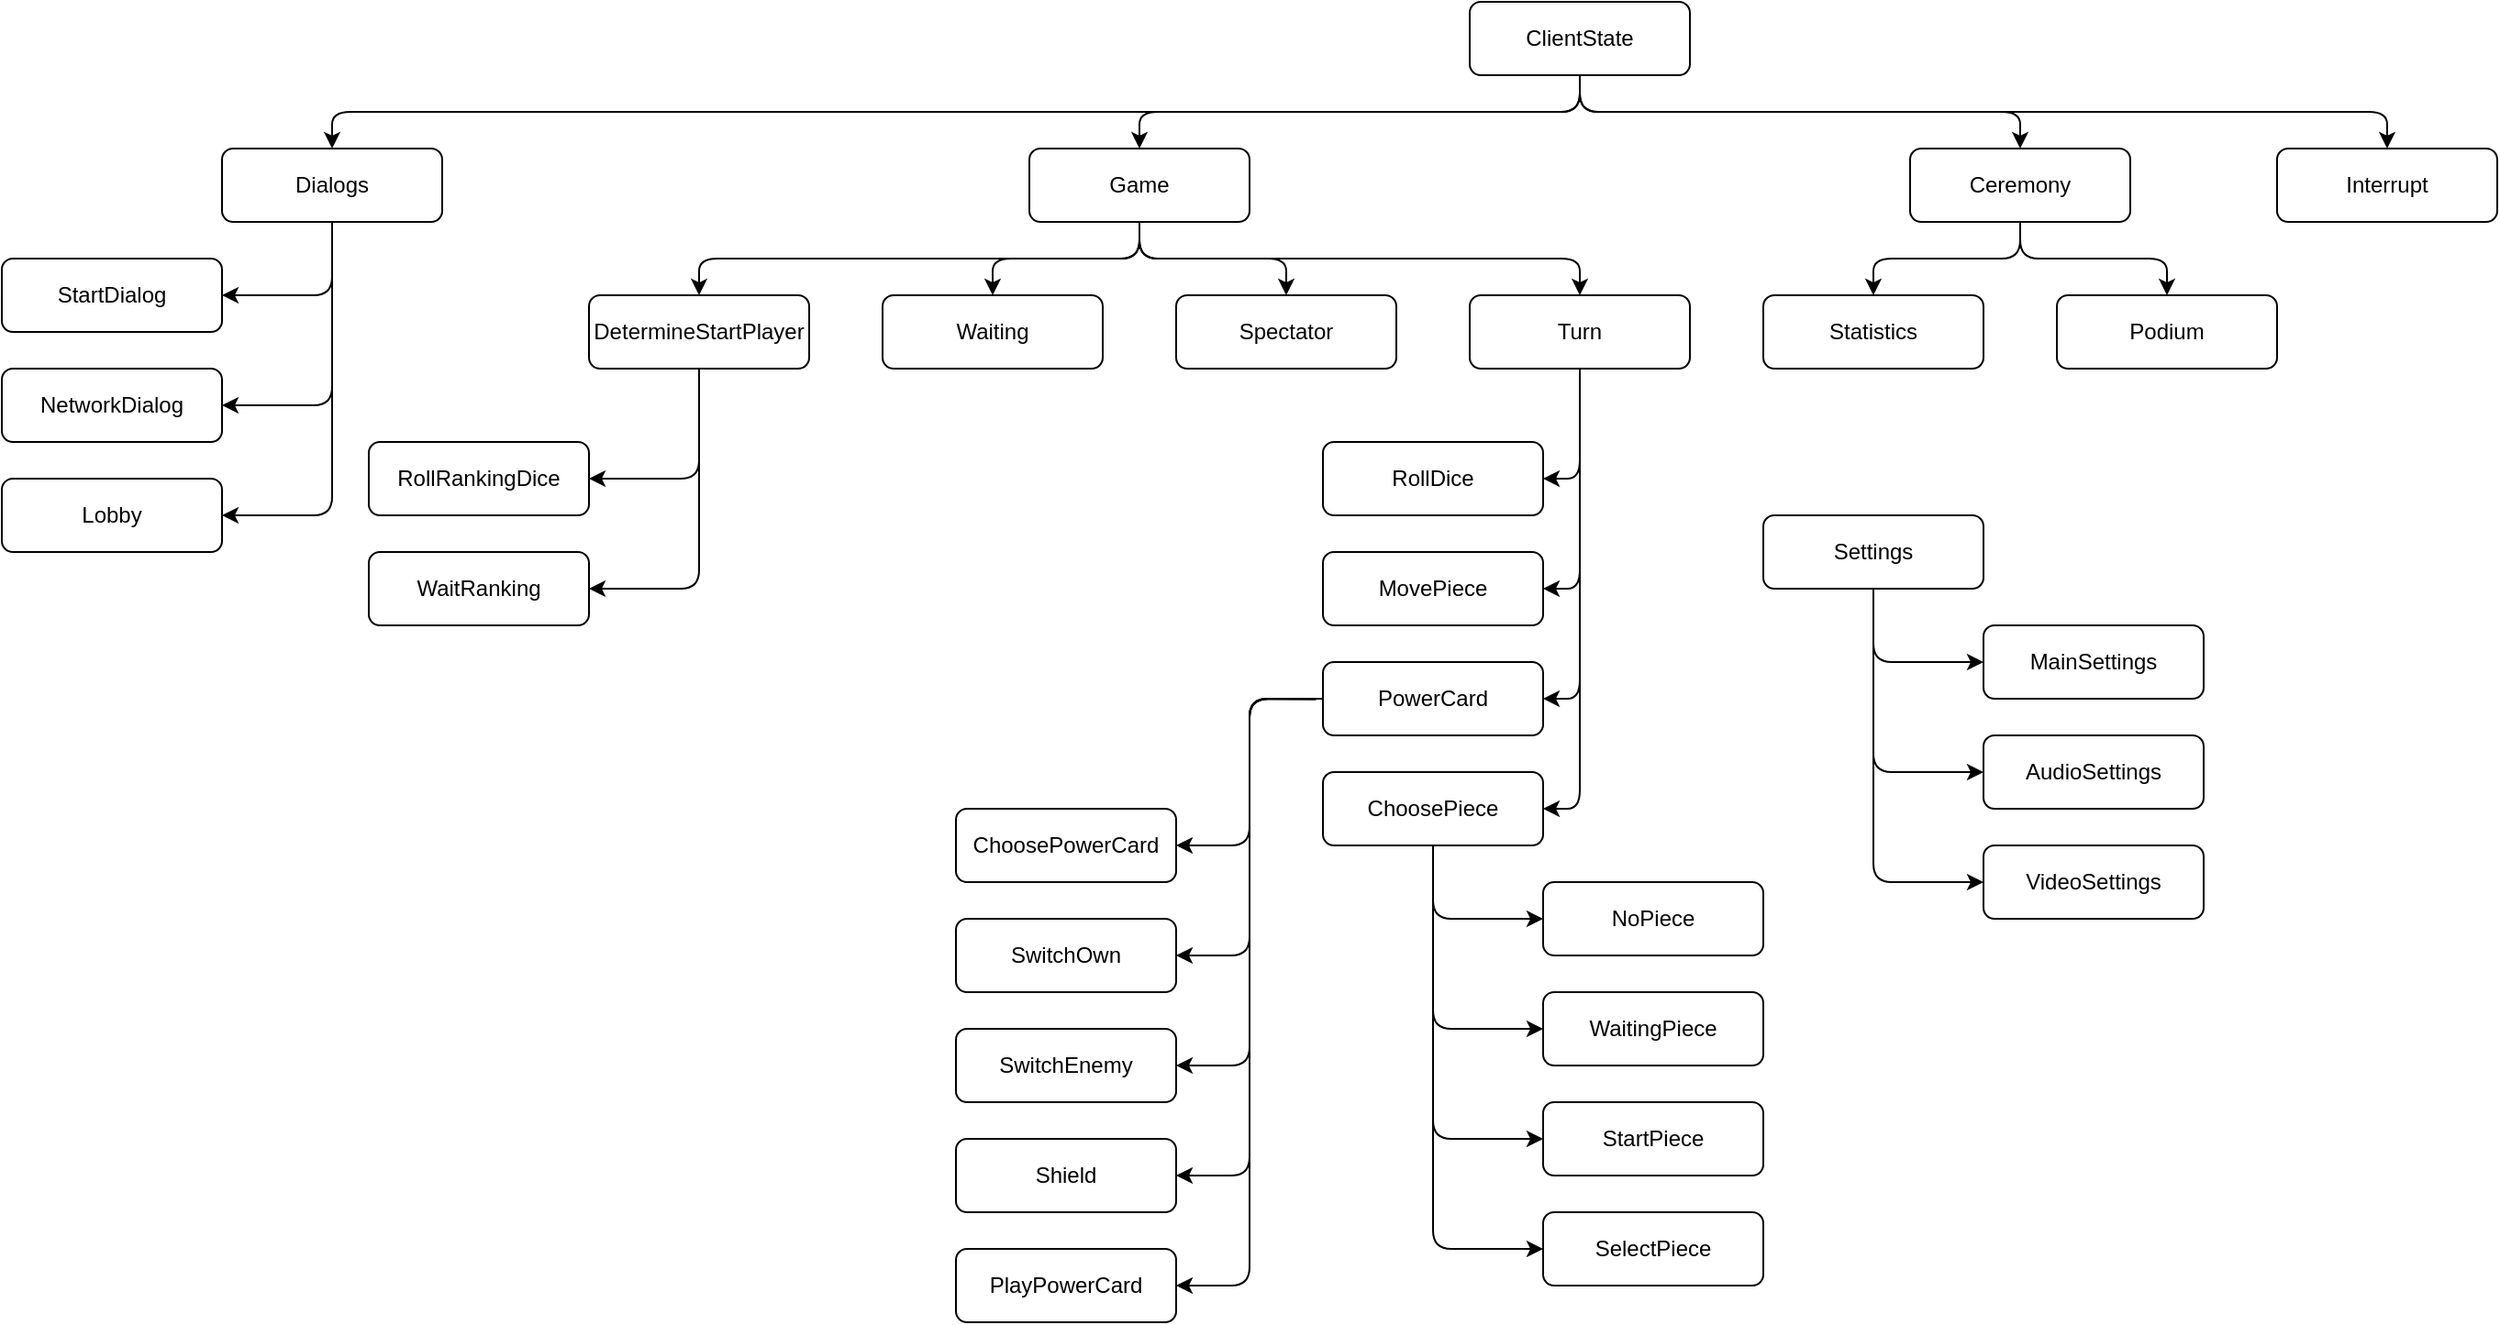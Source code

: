<mxfile version="24.7.8">
  <diagram name="Seite-1" id="_J14e722aSFXRq6Qr4kx">
    <mxGraphModel dx="2501" dy="836" grid="1" gridSize="10" guides="1" tooltips="1" connect="1" arrows="1" fold="1" page="1" pageScale="1" pageWidth="827" pageHeight="1169" math="0" shadow="0">
      <root>
        <mxCell id="0" />
        <mxCell id="1" parent="0" />
        <mxCell id="3wJQxUDuditisHTfOeoM-8" style="edgeStyle=orthogonalEdgeStyle;rounded=1;orthogonalLoop=1;jettySize=auto;html=1;entryX=0.5;entryY=0;entryDx=0;entryDy=0;curved=0;exitX=0.5;exitY=1;exitDx=0;exitDy=0;" parent="1" source="3wJQxUDuditisHTfOeoM-1" target="3wJQxUDuditisHTfOeoM-4" edge="1">
          <mxGeometry relative="1" as="geometry" />
        </mxCell>
        <mxCell id="3wJQxUDuditisHTfOeoM-9" style="edgeStyle=orthogonalEdgeStyle;rounded=1;orthogonalLoop=1;jettySize=auto;html=1;exitX=0.5;exitY=1;exitDx=0;exitDy=0;entryX=0.5;entryY=0;entryDx=0;entryDy=0;curved=0;" parent="1" source="3wJQxUDuditisHTfOeoM-1" target="3wJQxUDuditisHTfOeoM-5" edge="1">
          <mxGeometry relative="1" as="geometry" />
        </mxCell>
        <mxCell id="3wJQxUDuditisHTfOeoM-10" style="edgeStyle=orthogonalEdgeStyle;rounded=1;orthogonalLoop=1;jettySize=auto;html=1;exitX=0.5;exitY=1;exitDx=0;exitDy=0;entryX=0.5;entryY=0;entryDx=0;entryDy=0;curved=0;" parent="1" source="3wJQxUDuditisHTfOeoM-1" target="3wJQxUDuditisHTfOeoM-2" edge="1">
          <mxGeometry relative="1" as="geometry">
            <Array as="points">
              <mxPoint x="540" y="260" />
              <mxPoint x="-140" y="260" />
            </Array>
          </mxGeometry>
        </mxCell>
        <mxCell id="VDQVzIUXdgFNJ9v3Tw5f-2" style="edgeStyle=orthogonalEdgeStyle;rounded=1;orthogonalLoop=1;jettySize=auto;html=1;exitX=0.5;exitY=1;exitDx=0;exitDy=0;entryX=0.5;entryY=0;entryDx=0;entryDy=0;curved=0;" parent="1" source="3wJQxUDuditisHTfOeoM-1" target="VDQVzIUXdgFNJ9v3Tw5f-1" edge="1">
          <mxGeometry relative="1" as="geometry" />
        </mxCell>
        <mxCell id="3wJQxUDuditisHTfOeoM-1" value="ClientState" style="rounded=1;whiteSpace=wrap;html=1;" parent="1" vertex="1">
          <mxGeometry x="480" y="200" width="120" height="40" as="geometry" />
        </mxCell>
        <mxCell id="VdkRYNcX7WZKyynGcT-X-24" style="edgeStyle=orthogonalEdgeStyle;rounded=1;orthogonalLoop=1;jettySize=auto;html=1;exitX=0.5;exitY=1;exitDx=0;exitDy=0;entryX=1;entryY=0.5;entryDx=0;entryDy=0;curved=0;" parent="1" source="3wJQxUDuditisHTfOeoM-2" target="3wJQxUDuditisHTfOeoM-35" edge="1">
          <mxGeometry relative="1" as="geometry" />
        </mxCell>
        <mxCell id="VdkRYNcX7WZKyynGcT-X-25" style="edgeStyle=orthogonalEdgeStyle;rounded=1;orthogonalLoop=1;jettySize=auto;html=1;exitX=0.5;exitY=1;exitDx=0;exitDy=0;entryX=1;entryY=0.5;entryDx=0;entryDy=0;curved=0;" parent="1" source="3wJQxUDuditisHTfOeoM-2" target="ApsQ1okIN2OmvQCwxGVv-1" edge="1">
          <mxGeometry relative="1" as="geometry" />
        </mxCell>
        <mxCell id="VdkRYNcX7WZKyynGcT-X-26" style="edgeStyle=orthogonalEdgeStyle;rounded=1;orthogonalLoop=1;jettySize=auto;html=1;exitX=0.5;exitY=1;exitDx=0;exitDy=0;entryX=1;entryY=0.5;entryDx=0;entryDy=0;curved=0;" parent="1" source="3wJQxUDuditisHTfOeoM-2" target="VdkRYNcX7WZKyynGcT-X-1" edge="1">
          <mxGeometry relative="1" as="geometry">
            <Array as="points">
              <mxPoint x="-140" y="480" />
            </Array>
          </mxGeometry>
        </mxCell>
        <mxCell id="3wJQxUDuditisHTfOeoM-2" value="Dialogs" style="rounded=1;whiteSpace=wrap;html=1;" parent="1" vertex="1">
          <mxGeometry x="-200" y="280" width="120" height="40" as="geometry" />
        </mxCell>
        <mxCell id="3wJQxUDuditisHTfOeoM-20" style="edgeStyle=orthogonalEdgeStyle;rounded=1;orthogonalLoop=1;jettySize=auto;html=1;entryX=0.5;entryY=0;entryDx=0;entryDy=0;exitX=0.5;exitY=1;exitDx=0;exitDy=0;curved=0;" parent="1" source="3wJQxUDuditisHTfOeoM-4" target="3wJQxUDuditisHTfOeoM-18" edge="1">
          <mxGeometry relative="1" as="geometry">
            <mxPoint x="350" y="360" as="sourcePoint" />
            <Array as="points">
              <mxPoint x="300" y="340" />
              <mxPoint x="540" y="340" />
            </Array>
          </mxGeometry>
        </mxCell>
        <mxCell id="3wJQxUDuditisHTfOeoM-22" style="edgeStyle=orthogonalEdgeStyle;rounded=1;orthogonalLoop=1;jettySize=auto;html=1;entryX=0.5;entryY=0;entryDx=0;entryDy=0;exitX=0.5;exitY=1;exitDx=0;exitDy=0;curved=0;" parent="1" source="3wJQxUDuditisHTfOeoM-4" target="3wJQxUDuditisHTfOeoM-17" edge="1">
          <mxGeometry relative="1" as="geometry">
            <Array as="points">
              <mxPoint x="300" y="340" />
              <mxPoint x="380" y="340" />
            </Array>
          </mxGeometry>
        </mxCell>
        <mxCell id="3wJQxUDuditisHTfOeoM-23" style="edgeStyle=orthogonalEdgeStyle;rounded=1;orthogonalLoop=1;jettySize=auto;html=1;exitX=0.5;exitY=1;exitDx=0;exitDy=0;entryX=0.5;entryY=0;entryDx=0;entryDy=0;curved=0;" parent="1" source="3wJQxUDuditisHTfOeoM-4" target="3wJQxUDuditisHTfOeoM-15" edge="1">
          <mxGeometry relative="1" as="geometry">
            <Array as="points">
              <mxPoint x="300" y="340" />
              <mxPoint x="220" y="340" />
            </Array>
          </mxGeometry>
        </mxCell>
        <mxCell id="3wJQxUDuditisHTfOeoM-4" value="Game" style="rounded=1;whiteSpace=wrap;html=1;" parent="1" vertex="1">
          <mxGeometry x="240" y="280" width="120" height="40" as="geometry" />
        </mxCell>
        <mxCell id="Wiq9BrdqeSOfgZ8o6nAK-1" style="edgeStyle=orthogonalEdgeStyle;rounded=1;orthogonalLoop=1;jettySize=auto;html=1;exitX=0.5;exitY=1;exitDx=0;exitDy=0;entryX=0.5;entryY=0;entryDx=0;entryDy=0;curved=0;" parent="1" source="3wJQxUDuditisHTfOeoM-5" target="3wJQxUDuditisHTfOeoM-6" edge="1">
          <mxGeometry relative="1" as="geometry" />
        </mxCell>
        <mxCell id="Wiq9BrdqeSOfgZ8o6nAK-2" style="edgeStyle=orthogonalEdgeStyle;rounded=1;orthogonalLoop=1;jettySize=auto;html=1;exitX=0.5;exitY=1;exitDx=0;exitDy=0;entryX=0.5;entryY=0;entryDx=0;entryDy=0;curved=0;" parent="1" source="3wJQxUDuditisHTfOeoM-5" target="3wJQxUDuditisHTfOeoM-7" edge="1">
          <mxGeometry relative="1" as="geometry" />
        </mxCell>
        <mxCell id="3wJQxUDuditisHTfOeoM-5" value="Ceremony" style="rounded=1;whiteSpace=wrap;html=1;" parent="1" vertex="1">
          <mxGeometry x="720" y="280" width="120" height="40" as="geometry" />
        </mxCell>
        <mxCell id="3wJQxUDuditisHTfOeoM-6" value="Podium" style="rounded=1;whiteSpace=wrap;html=1;" parent="1" vertex="1">
          <mxGeometry x="800" y="360" width="120" height="40" as="geometry" />
        </mxCell>
        <mxCell id="3wJQxUDuditisHTfOeoM-7" value="Statistics" style="rounded=1;whiteSpace=wrap;html=1;" parent="1" vertex="1">
          <mxGeometry x="640" y="360" width="120" height="40" as="geometry" />
        </mxCell>
        <mxCell id="VdkRYNcX7WZKyynGcT-X-6" style="edgeStyle=orthogonalEdgeStyle;rounded=1;orthogonalLoop=1;jettySize=auto;html=1;exitX=0.5;exitY=1;exitDx=0;exitDy=0;entryX=1;entryY=0.5;entryDx=0;entryDy=0;curved=0;" parent="1" source="3wJQxUDuditisHTfOeoM-13" target="3wJQxUDuditisHTfOeoM-53" edge="1">
          <mxGeometry relative="1" as="geometry" />
        </mxCell>
        <mxCell id="VdkRYNcX7WZKyynGcT-X-8" style="edgeStyle=orthogonalEdgeStyle;rounded=1;orthogonalLoop=1;jettySize=auto;html=1;exitX=0.5;exitY=1;exitDx=0;exitDy=0;entryX=1;entryY=0.5;entryDx=0;entryDy=0;curved=0;" parent="1" source="3wJQxUDuditisHTfOeoM-13" target="VdkRYNcX7WZKyynGcT-X-4" edge="1">
          <mxGeometry relative="1" as="geometry" />
        </mxCell>
        <mxCell id="3wJQxUDuditisHTfOeoM-13" value="DetermineStartPlayer" style="rounded=1;whiteSpace=wrap;html=1;" parent="1" vertex="1">
          <mxGeometry y="360" width="120" height="40" as="geometry" />
        </mxCell>
        <mxCell id="3wJQxUDuditisHTfOeoM-15" value="Waiting" style="rounded=1;whiteSpace=wrap;html=1;" parent="1" vertex="1">
          <mxGeometry x="160" y="360" width="120" height="40" as="geometry" />
        </mxCell>
        <mxCell id="3wJQxUDuditisHTfOeoM-17" value="Spectator" style="rounded=1;whiteSpace=wrap;html=1;" parent="1" vertex="1">
          <mxGeometry x="320" y="360" width="120" height="40" as="geometry" />
        </mxCell>
        <mxCell id="VdkRYNcX7WZKyynGcT-X-32" style="edgeStyle=orthogonalEdgeStyle;rounded=1;orthogonalLoop=1;jettySize=auto;html=1;exitX=0.5;exitY=1;exitDx=0;exitDy=0;entryX=1;entryY=0.5;entryDx=0;entryDy=0;curved=0;" parent="1" source="3wJQxUDuditisHTfOeoM-18" target="3wJQxUDuditisHTfOeoM-26" edge="1">
          <mxGeometry relative="1" as="geometry" />
        </mxCell>
        <mxCell id="VdkRYNcX7WZKyynGcT-X-33" style="edgeStyle=orthogonalEdgeStyle;rounded=1;orthogonalLoop=1;jettySize=auto;html=1;exitX=0.5;exitY=1;exitDx=0;exitDy=0;entryX=1;entryY=0.5;entryDx=0;entryDy=0;curved=0;" parent="1" source="3wJQxUDuditisHTfOeoM-18" target="3wJQxUDuditisHTfOeoM-30" edge="1">
          <mxGeometry relative="1" as="geometry" />
        </mxCell>
        <mxCell id="VdkRYNcX7WZKyynGcT-X-34" style="edgeStyle=orthogonalEdgeStyle;rounded=1;orthogonalLoop=1;jettySize=auto;html=1;exitX=0.5;exitY=1;exitDx=0;exitDy=0;entryX=1;entryY=0.5;entryDx=0;entryDy=0;curved=0;" parent="1" source="3wJQxUDuditisHTfOeoM-18" target="3wJQxUDuditisHTfOeoM-25" edge="1">
          <mxGeometry relative="1" as="geometry" />
        </mxCell>
        <mxCell id="VdkRYNcX7WZKyynGcT-X-35" style="edgeStyle=orthogonalEdgeStyle;rounded=1;orthogonalLoop=1;jettySize=auto;html=1;exitX=0.5;exitY=1;exitDx=0;exitDy=0;entryX=1;entryY=0.5;entryDx=0;entryDy=0;curved=0;" parent="1" source="3wJQxUDuditisHTfOeoM-18" target="3wJQxUDuditisHTfOeoM-29" edge="1">
          <mxGeometry relative="1" as="geometry" />
        </mxCell>
        <mxCell id="3wJQxUDuditisHTfOeoM-18" value="Turn" style="rounded=1;whiteSpace=wrap;html=1;" parent="1" vertex="1">
          <mxGeometry x="480" y="360" width="120" height="40" as="geometry" />
        </mxCell>
        <mxCell id="3wJQxUDuditisHTfOeoM-24" style="edgeStyle=orthogonalEdgeStyle;rounded=1;orthogonalLoop=1;jettySize=auto;html=1;exitX=0.5;exitY=1;exitDx=0;exitDy=0;entryX=0.5;entryY=0;entryDx=0;entryDy=0;curved=0;" parent="1" source="3wJQxUDuditisHTfOeoM-4" target="3wJQxUDuditisHTfOeoM-13" edge="1">
          <mxGeometry relative="1" as="geometry">
            <mxPoint x="53" y="470" as="targetPoint" />
            <Array as="points">
              <mxPoint x="300" y="340" />
              <mxPoint x="60" y="340" />
            </Array>
          </mxGeometry>
        </mxCell>
        <mxCell id="VdkRYNcX7WZKyynGcT-X-12" style="edgeStyle=orthogonalEdgeStyle;rounded=1;orthogonalLoop=1;jettySize=auto;html=1;exitX=-0.031;exitY=0.508;exitDx=0;exitDy=0;entryX=1;entryY=0.5;entryDx=0;entryDy=0;exitPerimeter=0;curved=0;" parent="1" source="3wJQxUDuditisHTfOeoM-25" target="3wJQxUDuditisHTfOeoM-48" edge="1">
          <mxGeometry relative="1" as="geometry">
            <mxPoint x="380" y="680" as="sourcePoint" />
          </mxGeometry>
        </mxCell>
        <mxCell id="VdkRYNcX7WZKyynGcT-X-13" style="edgeStyle=orthogonalEdgeStyle;rounded=1;orthogonalLoop=1;jettySize=auto;html=1;exitX=0;exitY=0.5;exitDx=0;exitDy=0;entryX=1;entryY=0.5;entryDx=0;entryDy=0;curved=0;" parent="1" source="3wJQxUDuditisHTfOeoM-25" target="VdkRYNcX7WZKyynGcT-X-10" edge="1">
          <mxGeometry relative="1" as="geometry">
            <mxPoint x="380" y="680" as="sourcePoint" />
          </mxGeometry>
        </mxCell>
        <mxCell id="VdkRYNcX7WZKyynGcT-X-14" style="edgeStyle=orthogonalEdgeStyle;rounded=1;orthogonalLoop=1;jettySize=auto;html=1;exitX=0;exitY=0.5;exitDx=0;exitDy=0;entryX=1;entryY=0.5;entryDx=0;entryDy=0;curved=0;" parent="1" source="3wJQxUDuditisHTfOeoM-25" target="VdkRYNcX7WZKyynGcT-X-11" edge="1">
          <mxGeometry relative="1" as="geometry">
            <mxPoint x="380" y="680" as="sourcePoint" />
          </mxGeometry>
        </mxCell>
        <mxCell id="VdkRYNcX7WZKyynGcT-X-15" style="edgeStyle=orthogonalEdgeStyle;rounded=1;orthogonalLoop=1;jettySize=auto;html=1;exitX=0;exitY=0.5;exitDx=0;exitDy=0;entryX=1;entryY=0.5;entryDx=0;entryDy=0;curved=0;" parent="1" source="3wJQxUDuditisHTfOeoM-25" target="3wJQxUDuditisHTfOeoM-50" edge="1">
          <mxGeometry relative="1" as="geometry">
            <mxPoint x="380" y="680" as="sourcePoint" />
          </mxGeometry>
        </mxCell>
        <mxCell id="VdkRYNcX7WZKyynGcT-X-17" style="edgeStyle=orthogonalEdgeStyle;rounded=1;orthogonalLoop=1;jettySize=auto;html=1;exitX=0;exitY=0.5;exitDx=0;exitDy=0;entryX=1;entryY=0.5;entryDx=0;entryDy=0;curved=0;" parent="1" source="3wJQxUDuditisHTfOeoM-25" target="VdkRYNcX7WZKyynGcT-X-16" edge="1">
          <mxGeometry relative="1" as="geometry">
            <mxPoint x="380" y="680" as="sourcePoint" />
          </mxGeometry>
        </mxCell>
        <mxCell id="3wJQxUDuditisHTfOeoM-25" value="PowerCard" style="rounded=1;whiteSpace=wrap;html=1;" parent="1" vertex="1">
          <mxGeometry x="400" y="560" width="120" height="40" as="geometry" />
        </mxCell>
        <mxCell id="3wJQxUDuditisHTfOeoM-26" value="RollDice" style="rounded=1;whiteSpace=wrap;html=1;" parent="1" vertex="1">
          <mxGeometry x="400" y="440" width="120" height="40" as="geometry" />
        </mxCell>
        <mxCell id="VdkRYNcX7WZKyynGcT-X-27" style="edgeStyle=orthogonalEdgeStyle;rounded=1;orthogonalLoop=1;jettySize=auto;html=1;exitX=0.5;exitY=1;exitDx=0;exitDy=0;entryX=0;entryY=0.5;entryDx=0;entryDy=0;curved=0;" parent="1" source="3wJQxUDuditisHTfOeoM-29" target="3wJQxUDuditisHTfOeoM-62" edge="1">
          <mxGeometry relative="1" as="geometry" />
        </mxCell>
        <mxCell id="VdkRYNcX7WZKyynGcT-X-28" style="edgeStyle=orthogonalEdgeStyle;rounded=1;orthogonalLoop=1;jettySize=auto;html=1;exitX=0.5;exitY=1;exitDx=0;exitDy=0;entryX=0;entryY=0.5;entryDx=0;entryDy=0;curved=0;" parent="1" source="3wJQxUDuditisHTfOeoM-29" target="3wJQxUDuditisHTfOeoM-65" edge="1">
          <mxGeometry relative="1" as="geometry" />
        </mxCell>
        <mxCell id="VdkRYNcX7WZKyynGcT-X-29" style="edgeStyle=orthogonalEdgeStyle;rounded=1;orthogonalLoop=1;jettySize=auto;html=1;exitX=0.5;exitY=1;exitDx=0;exitDy=0;entryX=0;entryY=0.5;entryDx=0;entryDy=0;curved=0;" parent="1" source="3wJQxUDuditisHTfOeoM-29" target="3wJQxUDuditisHTfOeoM-66" edge="1">
          <mxGeometry relative="1" as="geometry" />
        </mxCell>
        <mxCell id="VdkRYNcX7WZKyynGcT-X-31" style="edgeStyle=orthogonalEdgeStyle;rounded=1;orthogonalLoop=1;jettySize=auto;html=1;exitX=0.5;exitY=1;exitDx=0;exitDy=0;entryX=0;entryY=0.5;entryDx=0;entryDy=0;curved=0;" parent="1" source="3wJQxUDuditisHTfOeoM-29" target="3wJQxUDuditisHTfOeoM-67" edge="1">
          <mxGeometry relative="1" as="geometry" />
        </mxCell>
        <mxCell id="3wJQxUDuditisHTfOeoM-29" value="ChoosePiece" style="rounded=1;whiteSpace=wrap;html=1;" parent="1" vertex="1">
          <mxGeometry x="400" y="620" width="120" height="40" as="geometry" />
        </mxCell>
        <mxCell id="3wJQxUDuditisHTfOeoM-30" value="MovePiece" style="rounded=1;whiteSpace=wrap;html=1;" parent="1" vertex="1">
          <mxGeometry x="400" y="500" width="120" height="40" as="geometry" />
        </mxCell>
        <mxCell id="3wJQxUDuditisHTfOeoM-35" value="StartDialog" style="rounded=1;whiteSpace=wrap;html=1;" parent="1" vertex="1">
          <mxGeometry x="-320" y="340" width="120" height="40" as="geometry" />
        </mxCell>
        <mxCell id="3wJQxUDuditisHTfOeoM-50" value="PlayPowerCard" style="rounded=1;whiteSpace=wrap;html=1;" parent="1" vertex="1">
          <mxGeometry x="200" y="880" width="120" height="40" as="geometry" />
        </mxCell>
        <mxCell id="3wJQxUDuditisHTfOeoM-53" value="RollRankingDice" style="rounded=1;whiteSpace=wrap;html=1;" parent="1" vertex="1">
          <mxGeometry x="-120" y="440" width="120" height="40" as="geometry" />
        </mxCell>
        <mxCell id="3wJQxUDuditisHTfOeoM-62" value="NoPiece" style="rounded=1;whiteSpace=wrap;html=1;" parent="1" vertex="1">
          <mxGeometry x="520" y="680" width="120" height="40" as="geometry" />
        </mxCell>
        <mxCell id="3wJQxUDuditisHTfOeoM-65" value="WaitingPiece" style="rounded=1;whiteSpace=wrap;html=1;" parent="1" vertex="1">
          <mxGeometry x="520" y="740" width="120" height="40" as="geometry" />
        </mxCell>
        <mxCell id="3wJQxUDuditisHTfOeoM-66" value="StartPiece" style="rounded=1;whiteSpace=wrap;html=1;" parent="1" vertex="1">
          <mxGeometry x="520" y="800" width="120" height="40" as="geometry" />
        </mxCell>
        <mxCell id="3wJQxUDuditisHTfOeoM-67" value="SelectPiece" style="rounded=1;whiteSpace=wrap;html=1;" parent="1" vertex="1">
          <mxGeometry x="520" y="860" width="120" height="40" as="geometry" />
        </mxCell>
        <mxCell id="ApsQ1okIN2OmvQCwxGVv-1" value="NetworkDialog" style="rounded=1;whiteSpace=wrap;html=1;" parent="1" vertex="1">
          <mxGeometry x="-320" y="400" width="120" height="40" as="geometry" />
        </mxCell>
        <mxCell id="VdkRYNcX7WZKyynGcT-X-1" value="Lobby" style="rounded=1;whiteSpace=wrap;html=1;" parent="1" vertex="1">
          <mxGeometry x="-320" y="460" width="120" height="40" as="geometry" />
        </mxCell>
        <mxCell id="VdkRYNcX7WZKyynGcT-X-4" value="WaitRanking" style="rounded=1;whiteSpace=wrap;html=1;" parent="1" vertex="1">
          <mxGeometry x="-120" y="500" width="120" height="40" as="geometry" />
        </mxCell>
        <mxCell id="3wJQxUDuditisHTfOeoM-48" value="ChoosePowerCard" style="rounded=1;whiteSpace=wrap;html=1;" parent="1" vertex="1">
          <mxGeometry x="200" y="640" width="120" height="40" as="geometry" />
        </mxCell>
        <mxCell id="VdkRYNcX7WZKyynGcT-X-10" value="SwitchOwn" style="rounded=1;whiteSpace=wrap;html=1;" parent="1" vertex="1">
          <mxGeometry x="200" y="700" width="120" height="40" as="geometry" />
        </mxCell>
        <mxCell id="VdkRYNcX7WZKyynGcT-X-11" value="SwitchEnemy" style="rounded=1;whiteSpace=wrap;html=1;" parent="1" vertex="1">
          <mxGeometry x="200" y="760" width="120" height="40" as="geometry" />
        </mxCell>
        <mxCell id="VdkRYNcX7WZKyynGcT-X-16" value="Shield" style="rounded=1;whiteSpace=wrap;html=1;" parent="1" vertex="1">
          <mxGeometry x="200" y="820" width="120" height="40" as="geometry" />
        </mxCell>
        <mxCell id="VDQVzIUXdgFNJ9v3Tw5f-1" value="Interrupt" style="rounded=1;whiteSpace=wrap;html=1;" parent="1" vertex="1">
          <mxGeometry x="920" y="280" width="120" height="40" as="geometry" />
        </mxCell>
        <mxCell id="6b7J8iyNVX81vsT2CMVY-4" style="edgeStyle=orthogonalEdgeStyle;rounded=1;orthogonalLoop=1;jettySize=auto;html=1;exitX=0.5;exitY=1;exitDx=0;exitDy=0;entryX=0;entryY=0.5;entryDx=0;entryDy=0;curved=0;" parent="1" source="CotOZv9iF-NPIywEPcAf-1" target="6b7J8iyNVX81vsT2CMVY-1" edge="1">
          <mxGeometry relative="1" as="geometry" />
        </mxCell>
        <mxCell id="6b7J8iyNVX81vsT2CMVY-5" style="edgeStyle=orthogonalEdgeStyle;rounded=1;orthogonalLoop=1;jettySize=auto;html=1;exitX=0.5;exitY=1;exitDx=0;exitDy=0;entryX=0;entryY=0.5;entryDx=0;entryDy=0;curved=0;" parent="1" source="CotOZv9iF-NPIywEPcAf-1" target="6b7J8iyNVX81vsT2CMVY-2" edge="1">
          <mxGeometry relative="1" as="geometry" />
        </mxCell>
        <mxCell id="6b7J8iyNVX81vsT2CMVY-6" style="edgeStyle=orthogonalEdgeStyle;rounded=1;orthogonalLoop=1;jettySize=auto;html=1;exitX=0.5;exitY=1;exitDx=0;exitDy=0;entryX=0;entryY=0.5;entryDx=0;entryDy=0;curved=0;" parent="1" source="CotOZv9iF-NPIywEPcAf-1" target="6b7J8iyNVX81vsT2CMVY-3" edge="1">
          <mxGeometry relative="1" as="geometry" />
        </mxCell>
        <mxCell id="CotOZv9iF-NPIywEPcAf-1" value="Settings" style="rounded=1;whiteSpace=wrap;html=1;" parent="1" vertex="1">
          <mxGeometry x="640" y="480" width="120" height="40" as="geometry" />
        </mxCell>
        <mxCell id="6b7J8iyNVX81vsT2CMVY-1" value="MainSettings" style="rounded=1;whiteSpace=wrap;html=1;" parent="1" vertex="1">
          <mxGeometry x="760" y="540" width="120" height="40" as="geometry" />
        </mxCell>
        <mxCell id="6b7J8iyNVX81vsT2CMVY-2" value="Audio&lt;span style=&quot;background-color: initial;&quot;&gt;Settings&lt;/span&gt;" style="rounded=1;whiteSpace=wrap;html=1;" parent="1" vertex="1">
          <mxGeometry x="760" y="600" width="120" height="40" as="geometry" />
        </mxCell>
        <mxCell id="6b7J8iyNVX81vsT2CMVY-3" value="VideoSettings" style="rounded=1;whiteSpace=wrap;html=1;" parent="1" vertex="1">
          <mxGeometry x="760" y="660" width="120" height="40" as="geometry" />
        </mxCell>
      </root>
    </mxGraphModel>
  </diagram>
</mxfile>
